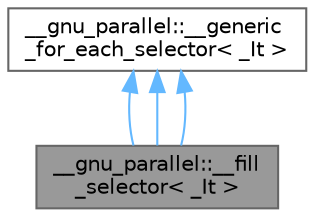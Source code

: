 digraph "__gnu_parallel::__fill_selector&lt; _It &gt;"
{
 // LATEX_PDF_SIZE
  bgcolor="transparent";
  edge [fontname=Helvetica,fontsize=10,labelfontname=Helvetica,labelfontsize=10];
  node [fontname=Helvetica,fontsize=10,shape=box,height=0.2,width=0.4];
  Node1 [id="Node000001",label="__gnu_parallel::__fill\l_selector\< _It \>",height=0.2,width=0.4,color="gray40", fillcolor="grey60", style="filled", fontcolor="black",tooltip="std::fill() selector."];
  Node2 -> Node1 [id="edge7_Node000001_Node000002",dir="back",color="steelblue1",style="solid",tooltip=" "];
  Node2 [id="Node000002",label="__gnu_parallel::__generic\l_for_each_selector\< _It \>",height=0.2,width=0.4,color="gray40", fillcolor="white", style="filled",URL="$struct____gnu__parallel_1_1____generic__for__each__selector.html",tooltip="Generic __selector for embarrassingly parallel functions."];
  Node2 -> Node1 [id="edge8_Node000001_Node000002",dir="back",color="steelblue1",style="solid",tooltip=" "];
  Node2 -> Node1 [id="edge9_Node000001_Node000002",dir="back",color="steelblue1",style="solid",tooltip=" "];
}
